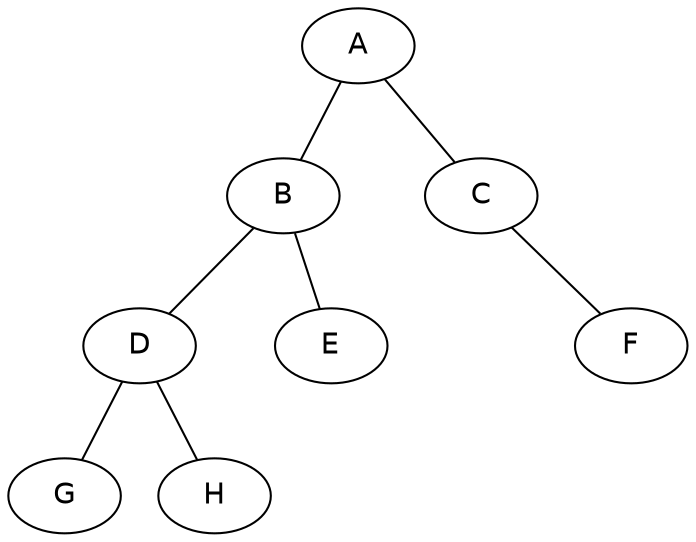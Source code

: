 graph G {
    node [fontname = "DejaVuSans"];

    A [ label = "A" ];
    B [ label = "B" ];
    C [ label = "C" ];
    D [ label = "D" ];
    Bcenter [style=invis, width=0, label=""];
    E [ label = "E" ];
    X [style=invis];
    F [ label = "F" ];
    G [ label = "G" ];
    H [ label = "H" ];

    A  -- { B C };
    B -- { D E };
    C -- X [style=invis];
    C -- F;    
    D -- { G H };
    B -- Bcenter [style=invis];
}
